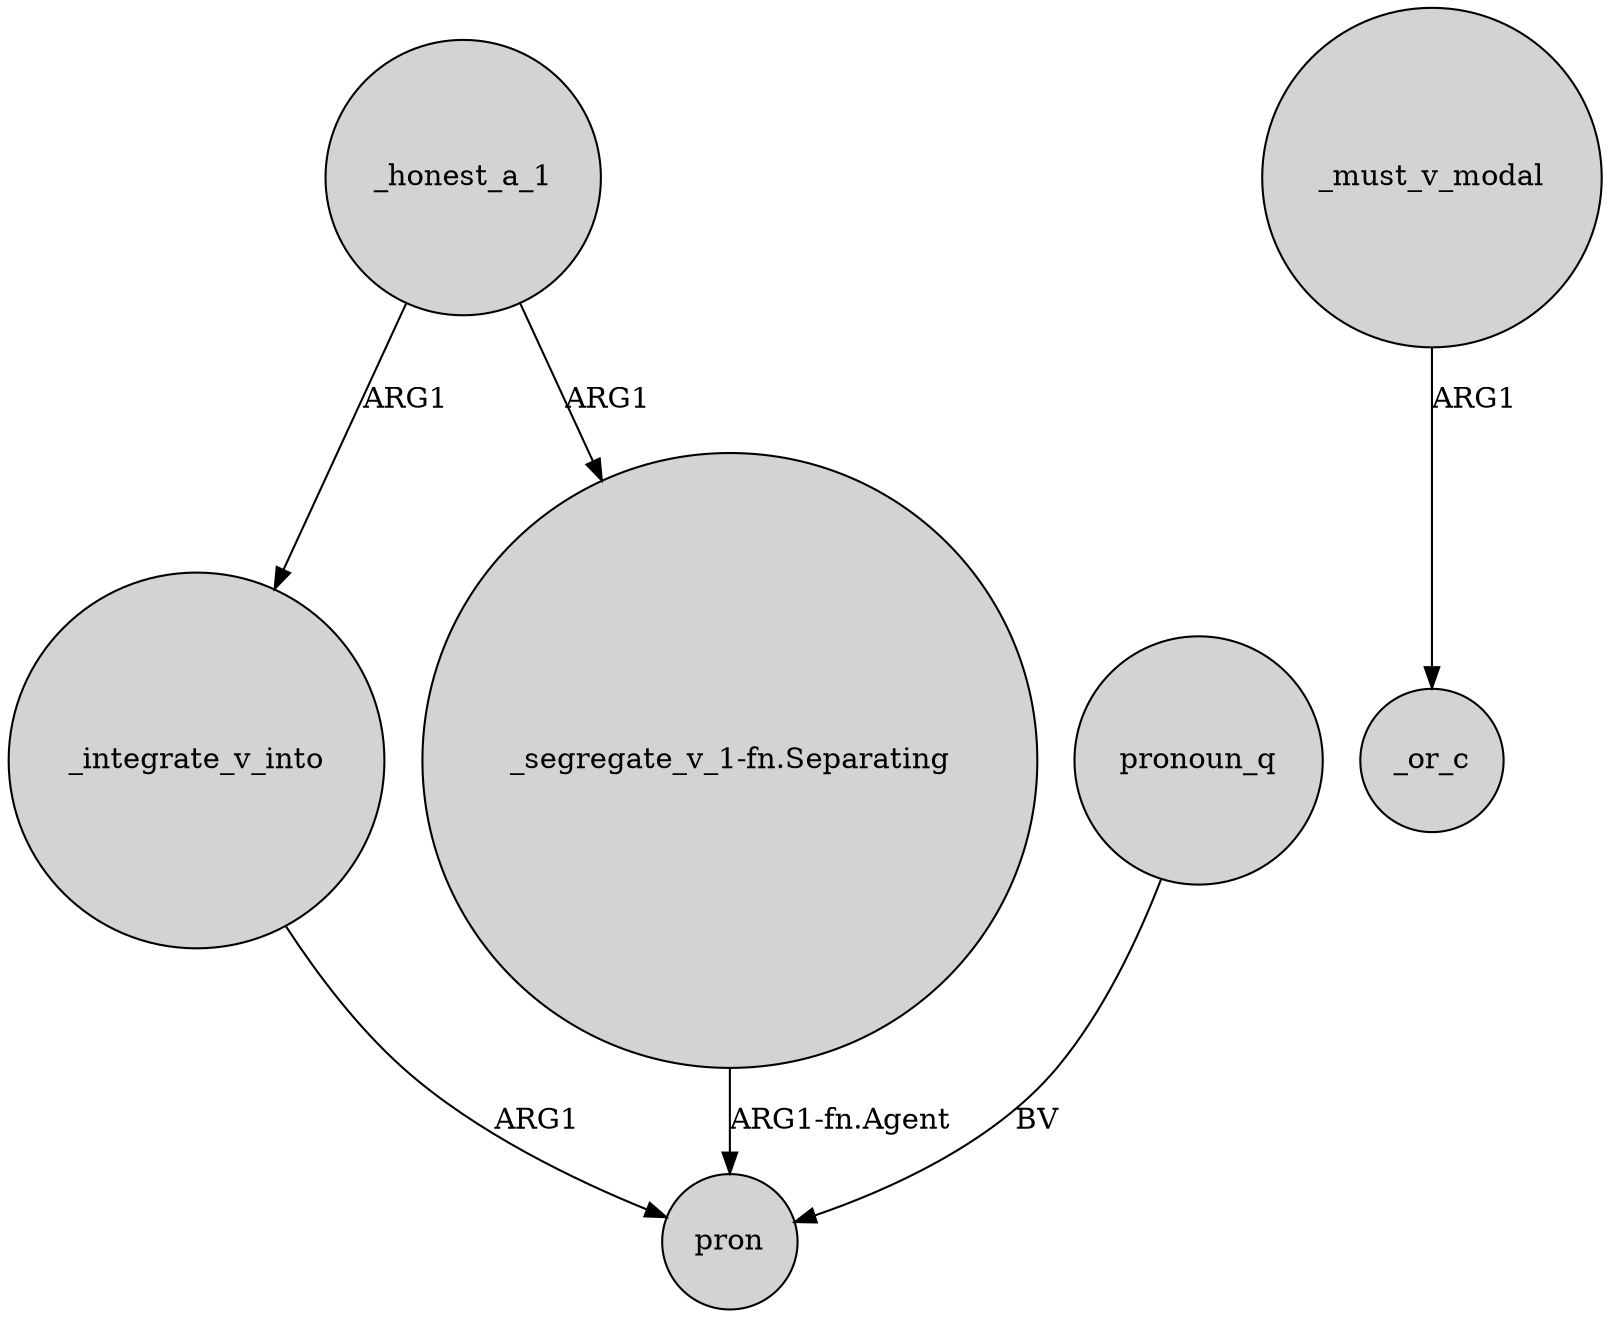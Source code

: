 digraph {
	node [shape=circle style=filled]
	_honest_a_1 -> _integrate_v_into [label=ARG1]
	_must_v_modal -> _or_c [label=ARG1]
	_integrate_v_into -> pron [label=ARG1]
	_honest_a_1 -> "_segregate_v_1-fn.Separating" [label=ARG1]
	"_segregate_v_1-fn.Separating" -> pron [label="ARG1-fn.Agent"]
	pronoun_q -> pron [label=BV]
}
